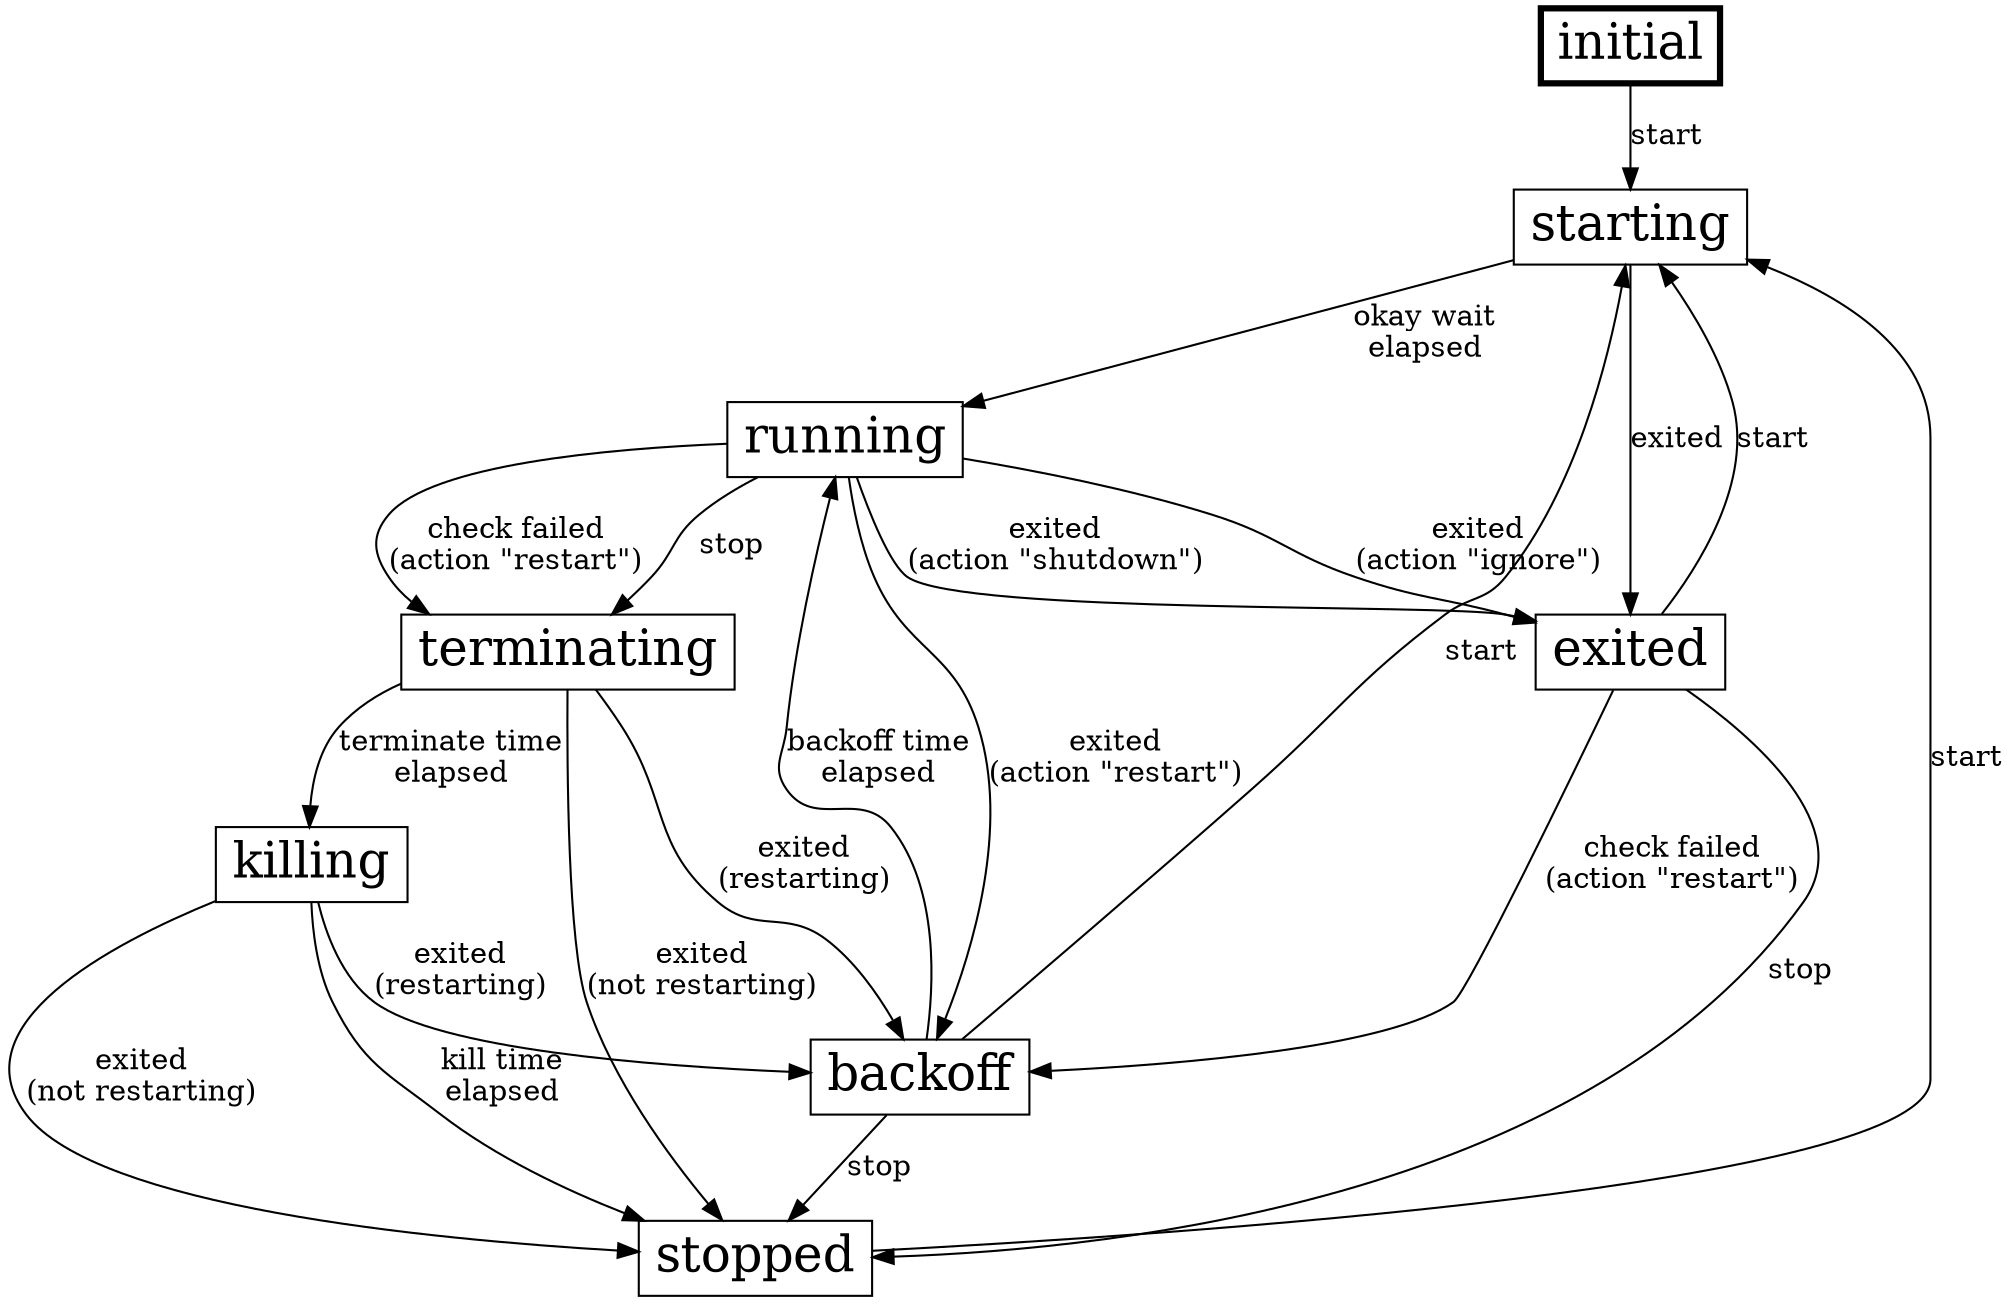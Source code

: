 # Create SVG with the following graphviz command:
#
# dot -Tsvg internal/overlord/servstate/state-diagram.dot -o ./internal/overlord/servstate/state-diagram.svg

digraph service_state_machine {
    node [penwidth=3 shape=box fontsize=24] initial
    node [penwidth=1]
    initial -> starting [label="start"]
    starting -> running [label="okay wait\nelapsed"]
    running -> terminating [label="stop"]
    running -> terminating [label="check failed\n(action \"restart\")"]
    terminating -> killing [label="terminate time\nelapsed"]
    {terminating, killing} -> stopped [label="exited\n(not restarting)"]
    {terminating, killing} -> backoff [label="exited\n(restarting)"]
    exited -> stopped [label="stop"]
    starting -> exited [label="exited"]
    {backoff, stopped, exited} -> starting [label="start"]
    running -> exited [label="exited\n(action \"ignore\")"]
    running -> exited [label="exited\n(action \"shutdown\")"]
    running -> backoff [label="exited\n(action \"restart\")"]
    backoff -> stopped [label="stop"]
    backoff -> running [label="backoff time\nelapsed"]
    killing -> stopped [label="kill time\nelapsed"]
    exited -> backoff [label="check failed\n(action \"restart\")"]
}